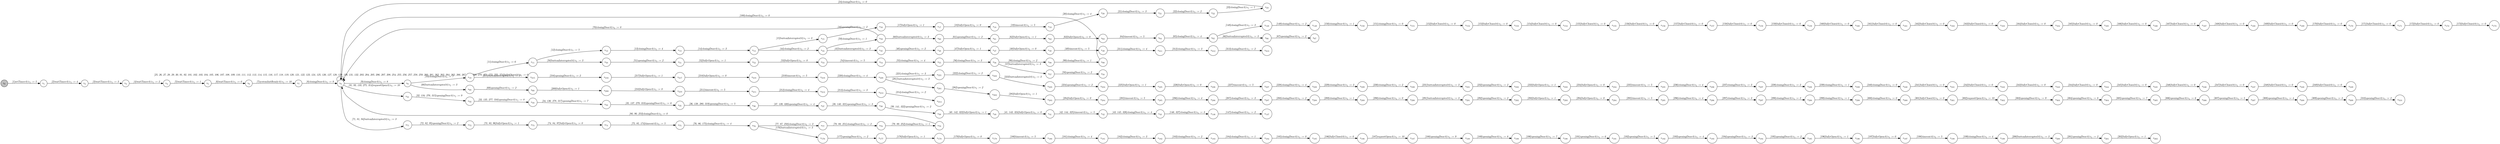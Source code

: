digraph EFSM{
  graph [rankdir="LR", fontname="Latin Modern Math"];
  node [color="black", fillcolor="white", shape="circle", style="filled", fontname="Latin Modern Math"];
  edge [fontname="Latin Modern Math"];

  s0[fillcolor="gray", label=<s<sub>0</sub>>];
  s1[label=<s<sub>1</sub>>];
  s2[label=<s<sub>2</sub>>];
  s3[label=<s<sub>3</sub>>];
  s4[label=<s<sub>4</sub>>];
  s5[label=<s<sub>5</sub>>];
  s6[label=<s<sub>6</sub>>];
  s7[label=<s<sub>7</sub>>];
  s8[label=<s<sub>8</sub>>];
  s9[label=<s<sub>9</sub>>];
  s10[label=<s<sub>10</sub>>];
  s11[label=<s<sub>11</sub>>];
  s12[label=<s<sub>12</sub>>];
  s13[label=<s<sub>13</sub>>];
  s14[label=<s<sub>14</sub>>];
  s15[label=<s<sub>15</sub>>];
  s16[label=<s<sub>16</sub>>];
  s17[label=<s<sub>17</sub>>];
  s18[label=<s<sub>18</sub>>];
  s19[label=<s<sub>19</sub>>];
  s20[label=<s<sub>20</sub>>];
  s21[label=<s<sub>21</sub>>];
  s22[label=<s<sub>22</sub>>];
  s23[label=<s<sub>23</sub>>];
  s31[label=<s<sub>31</sub>>];
  s32[label=<s<sub>32</sub>>];
  s33[label=<s<sub>33</sub>>];
  s34[label=<s<sub>34</sub>>];
  s35[label=<s<sub>35</sub>>];
  s36[label=<s<sub>36</sub>>];
  s37[label=<s<sub>37</sub>>];
  s38[label=<s<sub>38</sub>>];
  s39[label=<s<sub>39</sub>>];
  s40[label=<s<sub>40</sub>>];
  s41[label=<s<sub>41</sub>>];
  s42[label=<s<sub>42</sub>>];
  s43[label=<s<sub>43</sub>>];
  s44[label=<s<sub>44</sub>>];
  s45[label=<s<sub>45</sub>>];
  s46[label=<s<sub>46</sub>>];
  s47[label=<s<sub>47</sub>>];
  s48[label=<s<sub>48</sub>>];
  s49[label=<s<sub>49</sub>>];
  s50[label=<s<sub>50</sub>>];
  s51[label=<s<sub>51</sub>>];
  s52[label=<s<sub>52</sub>>];
  s53[label=<s<sub>53</sub>>];
  s54[label=<s<sub>54</sub>>];
  s55[label=<s<sub>55</sub>>];
  s56[label=<s<sub>56</sub>>];
  s57[label=<s<sub>57</sub>>];
  s58[label=<s<sub>58</sub>>];
  s59[label=<s<sub>59</sub>>];
  s60[label=<s<sub>60</sub>>];
  s61[label=<s<sub>61</sub>>];
  s62[label=<s<sub>62</sub>>];
  s63[label=<s<sub>63</sub>>];
  s64[label=<s<sub>64</sub>>];
  s65[label=<s<sub>65</sub>>];
  s66[label=<s<sub>66</sub>>];
  s67[label=<s<sub>67</sub>>];
  s68[label=<s<sub>68</sub>>];
  s69[label=<s<sub>69</sub>>];
  s71[label=<s<sub>71</sub>>];
  s72[label=<s<sub>72</sub>>];
  s73[label=<s<sub>73</sub>>];
  s74[label=<s<sub>74</sub>>];
  s75[label=<s<sub>75</sub>>];
  s76[label=<s<sub>76</sub>>];
  s77[label=<s<sub>77</sub>>];
  s78[label=<s<sub>78</sub>>];
  s79[label=<s<sub>79</sub>>];
  s98[label=<s<sub>98</sub>>];
  s99[label=<s<sub>99</sub>>];
  s146[label=<s<sub>146</sub>>];
  s147[label=<s<sub>147</sub>>];
  s148[label=<s<sub>148</sub>>];
  s149[label=<s<sub>149</sub>>];
  s150[label=<s<sub>150</sub>>];
  s151[label=<s<sub>151</sub>>];
  s152[label=<s<sub>152</sub>>];
  s153[label=<s<sub>153</sub>>];
  s154[label=<s<sub>154</sub>>];
  s155[label=<s<sub>155</sub>>];
  s156[label=<s<sub>156</sub>>];
  s157[label=<s<sub>157</sub>>];
  s158[label=<s<sub>158</sub>>];
  s159[label=<s<sub>159</sub>>];
  s160[label=<s<sub>160</sub>>];
  s161[label=<s<sub>161</sub>>];
  s162[label=<s<sub>162</sub>>];
  s163[label=<s<sub>163</sub>>];
  s164[label=<s<sub>164</sub>>];
  s165[label=<s<sub>165</sub>>];
  s166[label=<s<sub>166</sub>>];
  s167[label=<s<sub>167</sub>>];
  s168[label=<s<sub>168</sub>>];
  s169[label=<s<sub>169</sub>>];
  s170[label=<s<sub>170</sub>>];
  s171[label=<s<sub>171</sub>>];
  s172[label=<s<sub>172</sub>>];
  s173[label=<s<sub>173</sub>>];
  s176[label=<s<sub>176</sub>>];
  s177[label=<s<sub>177</sub>>];
  s178[label=<s<sub>178</sub>>];
  s179[label=<s<sub>179</sub>>];
  s180[label=<s<sub>180</sub>>];
  s181[label=<s<sub>181</sub>>];
  s182[label=<s<sub>182</sub>>];
  s183[label=<s<sub>183</sub>>];
  s184[label=<s<sub>184</sub>>];
  s185[label=<s<sub>185</sub>>];
  s186[label=<s<sub>186</sub>>];
  s187[label=<s<sub>187</sub>>];
  s188[label=<s<sub>188</sub>>];
  s189[label=<s<sub>189</sub>>];
  s190[label=<s<sub>190</sub>>];
  s191[label=<s<sub>191</sub>>];
  s192[label=<s<sub>192</sub>>];
  s193[label=<s<sub>193</sub>>];
  s194[label=<s<sub>194</sub>>];
  s195[label=<s<sub>195</sub>>];
  s196[label=<s<sub>196</sub>>];
  s197[label=<s<sub>197</sub>>];
  s198[label=<s<sub>198</sub>>];
  s199[label=<s<sub>199</sub>>];
  s200[label=<s<sub>200</sub>>];
  s201[label=<s<sub>201</sub>>];
  s202[label=<s<sub>202</sub>>];
  s209[label=<s<sub>209</sub>>];
  s210[label=<s<sub>210</sub>>];
  s211[label=<s<sub>211</sub>>];
  s212[label=<s<sub>212</sub>>];
  s213[label=<s<sub>213</sub>>];
  s214[label=<s<sub>214</sub>>];
  s215[label=<s<sub>215</sub>>];
  s216[label=<s<sub>216</sub>>];
  s217[label=<s<sub>217</sub>>];
  s218[label=<s<sub>218</sub>>];
  s219[label=<s<sub>219</sub>>];
  s220[label=<s<sub>220</sub>>];
  s221[label=<s<sub>221</sub>>];
  s222[label=<s<sub>222</sub>>];
  s223[label=<s<sub>223</sub>>];
  s224[label=<s<sub>224</sub>>];
  s225[label=<s<sub>225</sub>>];
  s226[label=<s<sub>226</sub>>];
  s227[label=<s<sub>227</sub>>];
  s228[label=<s<sub>228</sub>>];
  s229[label=<s<sub>229</sub>>];
  s230[label=<s<sub>230</sub>>];
  s231[label=<s<sub>231</sub>>];
  s232[label=<s<sub>232</sub>>];
  s233[label=<s<sub>233</sub>>];
  s234[label=<s<sub>234</sub>>];
  s235[label=<s<sub>235</sub>>];
  s236[label=<s<sub>236</sub>>];
  s237[label=<s<sub>237</sub>>];
  s238[label=<s<sub>238</sub>>];
  s239[label=<s<sub>239</sub>>];
  s240[label=<s<sub>240</sub>>];
  s241[label=<s<sub>241</sub>>];
  s242[label=<s<sub>242</sub>>];
  s243[label=<s<sub>243</sub>>];
  s244[label=<s<sub>244</sub>>];
  s245[label=<s<sub>245</sub>>];
  s246[label=<s<sub>246</sub>>];
  s247[label=<s<sub>247</sub>>];
  s248[label=<s<sub>248</sub>>];
  s249[label=<s<sub>249</sub>>];
  s281[label=<s<sub>281</sub>>];
  s282[label=<s<sub>282</sub>>];
  s283[label=<s<sub>283</sub>>];
  s284[label=<s<sub>284</sub>>];
  s285[label=<s<sub>285</sub>>];
  s286[label=<s<sub>286</sub>>];
  s287[label=<s<sub>287</sub>>];
  s288[label=<s<sub>288</sub>>];
  s289[label=<s<sub>289</sub>>];
  s290[label=<s<sub>290</sub>>];
  s291[label=<s<sub>291</sub>>];
  s292[label=<s<sub>292</sub>>];
  s293[label=<s<sub>293</sub>>];
  s294[label=<s<sub>294</sub>>];
  s295[label=<s<sub>295</sub>>];
  s296[label=<s<sub>296</sub>>];
  s297[label=<s<sub>297</sub>>];
  s298[label=<s<sub>298</sub>>];
  s299[label=<s<sub>299</sub>>];
  s300[label=<s<sub>300</sub>>];
  s301[label=<s<sub>301</sub>>];
  s302[label=<s<sub>302</sub>>];
  s303[label=<s<sub>303</sub>>];
  s304[label=<s<sub>304</sub>>];
  s305[label=<s<sub>305</sub>>];
  s306[label=<s<sub>306</sub>>];
  s307[label=<s<sub>307</sub>>];
  s308[label=<s<sub>308</sub>>];
  s309[label=<s<sub>309</sub>>];
  s310[label=<s<sub>310</sub>>];
  s311[label=<s<sub>311</sub>>];
  s312[label=<s<sub>312</sub>>];
  s313[label=<s<sub>313</sub>>];

  s0->s1[label=<<i> [1]setTimer:0/o<sub>1</sub> := 5</i>>];
  s1->s2[label=<<i> [2]waitTimer:0/o<sub>1</sub> := 4</i>>];
  s2->s3[label=<<i> [3]waitTimer:0/o<sub>1</sub> := 3</i>>];
  s3->s4[label=<<i> [4]waitTimer:0/o<sub>1</sub> := 2</i>>];
  s4->s5[label=<<i> [5]waitTimer:0/o<sub>1</sub> := 1</i>>];
  s5->s6[label=<<i> [6]waitTimer:0/o<sub>1</sub> := 0</i>>];
  s6->s7[label=<<i> [7]systemInitReady:0/o<sub>1</sub> := 10</i>>];
  s7->s8[label=<<i> [8]closingDoor:0/o<sub>1</sub> := 9</i>>];
  s8->s9[label=<<i> [9]closingDoor:0/o<sub>1</sub> := 8</i>>];
  s9->s10[label=<<i> [10]closingDoor:0/o<sub>1</sub> := 7</i>>];
  s10->s11[label=<<i> [11]closingDoor:0/o<sub>1</sub> := 6</i>>];
  s11->s12[label=<<i> [12]closingDoor:0/o<sub>1</sub> := 5</i>>];
  s12->s13[label=<<i> [13]closingDoor:0/o<sub>1</sub> := 4</i>>];
  s13->s14[label=<<i> [14]closingDoor:0/o<sub>1</sub> := 3</i>>];
  s14->s15[label=<<i> [15]buttonInterrupted:0/o<sub>1</sub> := 3</i>>];
  s15->s16[label=<<i> [16]openingDoor:0/o<sub>1</sub> := 2</i>>];
  s16->s17[label=<<i> [17]fullyOpen:0/o<sub>1</sub> := 1</i>>];
  s17->s18[label=<<i> [18]fullyOpen:0/o<sub>1</sub> := 0</i>>];
  s18->s19[label=<<i> [19]timeout:0/o<sub>1</sub> := 5</i>>];
  s19->s20[label=<<i> [20]closingDoor:0/o<sub>1</sub> := 4</i>>];
  s20->s21[label=<<i> [21]closingDoor:0/o<sub>1</sub> := 3</i>>];
  s21->s22[label=<<i> [22]closingDoor:0/o<sub>1</sub> := 2</i>>];
  s22->s23[label=<<i> [23]closingDoor:0/o<sub>1</sub> := 1</i>>];
  s23->s8[label=<<i> [24]closingDoor:0/o<sub>1</sub> := 0</i>>];
  s14->s44[label=<<i> [44]closingDoor:0/o<sub>1</sub> := 2</i>>];
  s44->s45[label=<<i> [45]buttonInterrupted:0/o<sub>1</sub> := 3</i>>];
  s45->s46[label=<<i> [46]openingDoor:0/o<sub>1</sub> := 2</i>>];
  s46->s47[label=<<i> [47]fullyOpen:0/o<sub>1</sub> := 1</i>>];
  s47->s48[label=<<i> [48]fullyOpen:0/o<sub>1</sub> := 0</i>>];
  s48->s49[label=<<i> [49]timeout:0/o<sub>1</sub> := 5</i>>];
  s11->s50[label=<<i> [50]buttonInterrupted:0/o<sub>1</sub> := 3</i>>];
  s50->s51[label=<<i> [51]openingDoor:0/o<sub>1</sub> := 2</i>>];
  s51->s52[label=<<i> [52]fullyOpen:0/o<sub>1</sub> := 1</i>>];
  s52->s53[label=<<i> [53]fullyOpen:0/o<sub>1</sub> := 0</i>>];
  s53->s54[label=<<i> [54]timeout:0/o<sub>1</sub> := 5</i>>];
  s54->s55[label=<<i> [55]closingDoor:0/o<sub>1</sub> := 4</i>>];
  s55->s56[label=<<i> [56]closingDoor:0/o<sub>1</sub> := 3</i>>];
  s56->s57[label=<<i> [57]buttonInterrupted:0/o<sub>1</sub> := 3</i>>];
  s57->s58[label=<<i> [58]openingDoor:0/o<sub>1</sub> := 2</i>>];
  s44->s59[label=<<i> [59]closingDoor:0/o<sub>1</sub> := 1</i>>];
  s59->s60[label=<<i> [60]buttonInterrupted:0/o<sub>1</sub> := 3</i>>];
  s60->s61[label=<<i> [61]openingDoor:0/o<sub>1</sub> := 2</i>>];
  s61->s62[label=<<i> [62]fullyOpen:0/o<sub>1</sub> := 1</i>>];
  s62->s63[label=<<i> [63]fullyOpen:0/o<sub>1</sub> := 0</i>>];
  s63->s64[label=<<i> [64]timeout:0/o<sub>1</sub> := 5</i>>];
  s64->s65[label=<<i> [65]closingDoor:0/o<sub>1</sub> := 4</i>>];
  s65->s66[label=<<i> [66]buttonInterrupted:0/o<sub>1</sub> := 3</i>>];
  s66->s67[label=<<i> [67]openingDoor:0/o<sub>1</sub> := 2</i>>];
  s9->s68[label=<<i> [68]buttonInterrupted:0/o<sub>1</sub> := 3</i>>];
  s68->s69[label=<<i> [69]openingDoor:0/o<sub>1</sub> := 2</i>>];
  s59->s8[label=<<i> [70]closingDoor:0/o<sub>1</sub> := 0</i>>];
  s8->s71[label=<<i> [71, 81, 94]buttonInterrupted:0/o<sub>1</sub> := 3</i>>];
  s71->s72[label=<<i> [72, 82, 95]openingDoor:0/o<sub>1</sub> := 2</i>>];
  s72->s73[label=<<i> [73, 83, 96]fullyOpen:0/o<sub>1</sub> := 1</i>>];
  s73->s74[label=<<i> [74, 84, 97]fullyOpen:0/o<sub>1</sub> := 0</i>>];
  s56->s98[label=<<i> [98]closingDoor:0/o<sub>1</sub> := 2</i>>];
  s98->s99[label=<<i> [99]closingDoor:0/o<sub>1</sub> := 1</i>>];
  s99->s8[label=<<i> [100]closingDoor:0/o<sub>1</sub> := 0</i>>];
  s8->s8[label=<<i> [25, 26, 27, 28, 29, 30, 91, 92, 101, 102, 103, 104, 105, 106, 107, 108, 109, 110, 111, 112, 113, 114, 115, 116, 117, 118, 119, 120, 121, 122, 123, 124, 125, 126, 127, 128, 129, 130, 131, 132, 203, 204, 205, 206, 207, 208, 254, 255, 256, 257, 258, 259, 260, 261, 262, 263, 264, 265, 266, 267, 268, 269, 270, 271, 272, 273, 274]fullyClosed:0/o<sub>1</sub> := 0</i>>];
  s36->s37[label=<<i> [37, 139, 320]openingDoor:0/o<sub>1</sub> := 4</i>>];
  s37->s38[label=<<i> [38, 140, 321]openingDoor:0/o<sub>1</sub> := 3</i>>];
  s38->s39[label=<<i> [39, 141, 322]openingDoor:0/o<sub>1</sub> := 2</i>>];
  s39->s40[label=<<i> [40, 142, 323]fullyOpen:0/o<sub>1</sub> := 1</i>>];
  s40->s41[label=<<i> [41, 143, 324]fullyOpen:0/o<sub>1</sub> := 0</i>>];
  s41->s42[label=<<i> [42, 144, 325]timeout:0/o<sub>1</sub> := 5</i>>];
  s42->s43[label=<<i> [43, 145, 326]closingDoor:0/o<sub>1</sub> := 4</i>>];
  s43->s146[label=<<i> [146, 327]closingDoor:0/o<sub>1</sub> := 3</i>>];
  s146->s147[label=<<i> [147]closingDoor:0/o<sub>1</sub> := 2</i>>];
  s65->s148[label=<<i> [148]closingDoor:0/o<sub>1</sub> := 3</i>>];
  s148->s149[label=<<i> [149]closingDoor:0/o<sub>1</sub> := 2</i>>];
  s149->s150[label=<<i> [150]closingDoor:0/o<sub>1</sub> := 1</i>>];
  s150->s151[label=<<i> [151]closingDoor:0/o<sub>1</sub> := 0</i>>];
  s151->s152[label=<<i> [152]fullyClosed:0/o<sub>1</sub> := 0</i>>];
  s152->s153[label=<<i> [153]fullyClosed:0/o<sub>1</sub> := 0</i>>];
  s153->s154[label=<<i> [154]fullyClosed:0/o<sub>1</sub> := 0</i>>];
  s154->s155[label=<<i> [155]fullyClosed:0/o<sub>1</sub> := 0</i>>];
  s155->s156[label=<<i> [156]fullyClosed:0/o<sub>1</sub> := 0</i>>];
  s156->s157[label=<<i> [157]fullyClosed:0/o<sub>1</sub> := 0</i>>];
  s157->s158[label=<<i> [158]fullyClosed:0/o<sub>1</sub> := 0</i>>];
  s158->s159[label=<<i> [159]fullyClosed:0/o<sub>1</sub> := 0</i>>];
  s159->s160[label=<<i> [160]fullyClosed:0/o<sub>1</sub> := 0</i>>];
  s160->s161[label=<<i> [161]fullyClosed:0/o<sub>1</sub> := 0</i>>];
  s161->s162[label=<<i> [162]fullyClosed:0/o<sub>1</sub> := 0</i>>];
  s162->s163[label=<<i> [163]fullyClosed:0/o<sub>1</sub> := 0</i>>];
  s163->s164[label=<<i> [164]fullyClosed:0/o<sub>1</sub> := 0</i>>];
  s164->s165[label=<<i> [165]fullyClosed:0/o<sub>1</sub> := 0</i>>];
  s165->s166[label=<<i> [166]fullyClosed:0/o<sub>1</sub> := 0</i>>];
  s166->s167[label=<<i> [167]fullyClosed:0/o<sub>1</sub> := 0</i>>];
  s167->s168[label=<<i> [168]fullyClosed:0/o<sub>1</sub> := 0</i>>];
  s168->s169[label=<<i> [169]fullyClosed:0/o<sub>1</sub> := 0</i>>];
  s169->s170[label=<<i> [170]fullyClosed:0/o<sub>1</sub> := 0</i>>];
  s170->s171[label=<<i> [171]fullyClosed:0/o<sub>1</sub> := 0</i>>];
  s171->s172[label=<<i> [172]fullyClosed:0/o<sub>1</sub> := 0</i>>];
  s172->s173[label=<<i> [173]fullyClosed:0/o<sub>1</sub> := 0</i>>];
  s74->s75[label=<<i> [75, 85, 174]timeout:0/o<sub>1</sub> := 5</i>>];
  s75->s76[label=<<i> [76, 86, 175]closingDoor:0/o<sub>1</sub> := 4</i>>];
  s76->s176[label=<<i> [176]buttonInterrupted:0/o<sub>1</sub> := 3</i>>];
  s176->s177[label=<<i> [177]openingDoor:0/o<sub>1</sub> := 2</i>>];
  s177->s178[label=<<i> [178]fullyOpen:0/o<sub>1</sub> := 1</i>>];
  s178->s179[label=<<i> [179]fullyOpen:0/o<sub>1</sub> := 0</i>>];
  s179->s180[label=<<i> [180]timeout:0/o<sub>1</sub> := 5</i>>];
  s180->s181[label=<<i> [181]closingDoor:0/o<sub>1</sub> := 4</i>>];
  s181->s182[label=<<i> [182]closingDoor:0/o<sub>1</sub> := 3</i>>];
  s182->s183[label=<<i> [183]closingDoor:0/o<sub>1</sub> := 2</i>>];
  s183->s184[label=<<i> [184]closingDoor:0/o<sub>1</sub> := 1</i>>];
  s184->s185[label=<<i> [185]closingDoor:0/o<sub>1</sub> := 0</i>>];
  s185->s186[label=<<i> [186]fullyClosed:0/o<sub>1</sub> := 0</i>>];
  s186->s187[label=<<i> [187]requestOpen:0/o<sub>1</sub> := 10</i>>];
  s187->s188[label=<<i> [188]openingDoor:0/o<sub>1</sub> := 9</i>>];
  s188->s189[label=<<i> [189]openingDoor:0/o<sub>1</sub> := 8</i>>];
  s189->s190[label=<<i> [190]openingDoor:0/o<sub>1</sub> := 7</i>>];
  s190->s191[label=<<i> [191]openingDoor:0/o<sub>1</sub> := 6</i>>];
  s191->s192[label=<<i> [192]openingDoor:0/o<sub>1</sub> := 5</i>>];
  s192->s193[label=<<i> [193]openingDoor:0/o<sub>1</sub> := 4</i>>];
  s193->s194[label=<<i> [194]openingDoor:0/o<sub>1</sub> := 3</i>>];
  s194->s195[label=<<i> [195]openingDoor:0/o<sub>1</sub> := 2</i>>];
  s195->s196[label=<<i> [196]fullyOpen:0/o<sub>1</sub> := 1</i>>];
  s196->s197[label=<<i> [197]fullyOpen:0/o<sub>1</sub> := 0</i>>];
  s197->s198[label=<<i> [198]timeout:0/o<sub>1</sub> := 5</i>>];
  s198->s199[label=<<i> [199]closingDoor:0/o<sub>1</sub> := 4</i>>];
  s199->s200[label=<<i> [200]buttonInterrupted:0/o<sub>1</sub> := 3</i>>];
  s200->s201[label=<<i> [201]openingDoor:0/o<sub>1</sub> := 2</i>>];
  s201->s202[label=<<i> [202]fullyOpen:0/o<sub>1</sub> := 1</i>>];
  s69->s209[label=<<i> [209]fullyOpen:0/o<sub>1</sub> := 1</i>>];
  s209->s210[label=<<i> [210]fullyOpen:0/o<sub>1</sub> := 0</i>>];
  s210->s211[label=<<i> [211]timeout:0/o<sub>1</sub> := 5</i>>];
  s211->s212[label=<<i> [212]closingDoor:0/o<sub>1</sub> := 4</i>>];
  s212->s213[label=<<i> [213]closingDoor:0/o<sub>1</sub> := 3</i>>];
  s213->s214[label=<<i> [214]closingDoor:0/o<sub>1</sub> := 2</i>>];
  s10->s215[label=<<i> [215]buttonInterrupted:0/o<sub>1</sub> := 3</i>>];
  s215->s216[label=<<i> [216]openingDoor:0/o<sub>1</sub> := 2</i>>];
  s216->s217[label=<<i> [217]fullyOpen:0/o<sub>1</sub> := 1</i>>];
  s217->s218[label=<<i> [218]fullyOpen:0/o<sub>1</sub> := 0</i>>];
  s218->s219[label=<<i> [219]timeout:0/o<sub>1</sub> := 5</i>>];
  s219->s220[label=<<i> [220]closingDoor:0/o<sub>1</sub> := 4</i>>];
  s220->s221[label=<<i> [221]closingDoor:0/o<sub>1</sub> := 3</i>>];
  s221->s222[label=<<i> [222]closingDoor:0/o<sub>1</sub> := 2</i>>];
  s222->s223[label=<<i> [223]buttonInterrupted:0/o<sub>1</sub> := 3</i>>];
  s223->s224[label=<<i> [224]openingDoor:0/o<sub>1</sub> := 2</i>>];
  s224->s225[label=<<i> [225]fullyOpen:0/o<sub>1</sub> := 1</i>>];
  s225->s226[label=<<i> [226]fullyOpen:0/o<sub>1</sub> := 0</i>>];
  s226->s227[label=<<i> [227]timeout:0/o<sub>1</sub> := 5</i>>];
  s227->s228[label=<<i> [228]closingDoor:0/o<sub>1</sub> := 4</i>>];
  s228->s229[label=<<i> [229]closingDoor:0/o<sub>1</sub> := 3</i>>];
  s229->s230[label=<<i> [230]closingDoor:0/o<sub>1</sub> := 2</i>>];
  s230->s231[label=<<i> [231]buttonInterrupted:0/o<sub>1</sub> := 3</i>>];
  s231->s232[label=<<i> [232]openingDoor:0/o<sub>1</sub> := 2</i>>];
  s232->s233[label=<<i> [233]fullyOpen:0/o<sub>1</sub> := 1</i>>];
  s233->s234[label=<<i> [234]fullyOpen:0/o<sub>1</sub> := 0</i>>];
  s234->s235[label=<<i> [235]timeout:0/o<sub>1</sub> := 5</i>>];
  s235->s236[label=<<i> [236]closingDoor:0/o<sub>1</sub> := 4</i>>];
  s236->s237[label=<<i> [237]closingDoor:0/o<sub>1</sub> := 3</i>>];
  s237->s238[label=<<i> [238]closingDoor:0/o<sub>1</sub> := 2</i>>];
  s238->s239[label=<<i> [239]closingDoor:0/o<sub>1</sub> := 1</i>>];
  s239->s240[label=<<i> [240]closingDoor:0/o<sub>1</sub> := 0</i>>];
  s240->s241[label=<<i> [241]fullyClosed:0/o<sub>1</sub> := 0</i>>];
  s241->s242[label=<<i> [242]fullyClosed:0/o<sub>1</sub> := 0</i>>];
  s242->s243[label=<<i> [243]fullyClosed:0/o<sub>1</sub> := 0</i>>];
  s243->s244[label=<<i> [244]fullyClosed:0/o<sub>1</sub> := 0</i>>];
  s244->s245[label=<<i> [245]fullyClosed:0/o<sub>1</sub> := 0</i>>];
  s245->s246[label=<<i> [246]fullyClosed:0/o<sub>1</sub> := 0</i>>];
  s246->s247[label=<<i> [247]fullyClosed:0/o<sub>1</sub> := 0</i>>];
  s247->s248[label=<<i> [248]fullyClosed:0/o<sub>1</sub> := 0</i>>];
  s248->s249[label=<<i> [249]fullyClosed:0/o<sub>1</sub> := 0</i>>];
  s76->s77[label=<<i> [77, 87, 250]closingDoor:0/o<sub>1</sub> := 3</i>>];
  s77->s78[label=<<i> [78, 88, 251]closingDoor:0/o<sub>1</sub> := 2</i>>];
  s78->s79[label=<<i> [79, 89, 252]closingDoor:0/o<sub>1</sub> := 1</i>>];
  s79->s8[label=<<i> [80, 90, 253]closingDoor:0/o<sub>1</sub> := 0</i>>];
  s8->s31[label=<<i> [31, 93, 133, 275, 314]requestOpen:0/o<sub>1</sub> := 10</i>>];
  s220->s281[label=<<i> [281]buttonInterrupted:0/o<sub>1</sub> := 3</i>>];
  s281->s282[label=<<i> [282]openingDoor:0/o<sub>1</sub> := 2</i>>];
  s282->s283[label=<<i> [283]fullyOpen:0/o<sub>1</sub> := 1</i>>];
  s283->s284[label=<<i> [284]fullyOpen:0/o<sub>1</sub> := 0</i>>];
  s284->s285[label=<<i> [285]timeout:0/o<sub>1</sub> := 5</i>>];
  s285->s286[label=<<i> [286]closingDoor:0/o<sub>1</sub> := 4</i>>];
  s286->s287[label=<<i> [287]closingDoor:0/o<sub>1</sub> := 3</i>>];
  s287->s288[label=<<i> [288]closingDoor:0/o<sub>1</sub> := 2</i>>];
  s288->s289[label=<<i> [289]closingDoor:0/o<sub>1</sub> := 1</i>>];
  s289->s290[label=<<i> [290]closingDoor:0/o<sub>1</sub> := 0</i>>];
  s290->s291[label=<<i> [291]buttonInterrupted:0/o<sub>1</sub> := 3</i>>];
  s291->s292[label=<<i> [292]openingDoor:0/o<sub>1</sub> := 2</i>>];
  s292->s293[label=<<i> [293]fullyOpen:0/o<sub>1</sub> := 1</i>>];
  s293->s294[label=<<i> [294]fullyOpen:0/o<sub>1</sub> := 0</i>>];
  s294->s295[label=<<i> [295]timeout:0/o<sub>1</sub> := 5</i>>];
  s295->s296[label=<<i> [296]closingDoor:0/o<sub>1</sub> := 4</i>>];
  s296->s297[label=<<i> [297]closingDoor:0/o<sub>1</sub> := 3</i>>];
  s297->s298[label=<<i> [298]closingDoor:0/o<sub>1</sub> := 2</i>>];
  s298->s299[label=<<i> [299]closingDoor:0/o<sub>1</sub> := 1</i>>];
  s299->s300[label=<<i> [300]closingDoor:0/o<sub>1</sub> := 0</i>>];
  s300->s301[label=<<i> [301]fullyClosed:0/o<sub>1</sub> := 0</i>>];
  s301->s302[label=<<i> [302]requestOpen:0/o<sub>1</sub> := 10</i>>];
  s302->s303[label=<<i> [303]openingDoor:0/o<sub>1</sub> := 9</i>>];
  s303->s304[label=<<i> [304]openingDoor:0/o<sub>1</sub> := 8</i>>];
  s304->s305[label=<<i> [305]openingDoor:0/o<sub>1</sub> := 7</i>>];
  s305->s306[label=<<i> [306]openingDoor:0/o<sub>1</sub> := 6</i>>];
  s306->s307[label=<<i> [307]openingDoor:0/o<sub>1</sub> := 5</i>>];
  s307->s308[label=<<i> [308]openingDoor:0/o<sub>1</sub> := 4</i>>];
  s308->s309[label=<<i> [309]openingDoor:0/o<sub>1</sub> := 3</i>>];
  s309->s310[label=<<i> [310]openingDoor:0/o<sub>1</sub> := 2</i>>];
  s49->s311[label=<<i> [311]closingDoor:0/o<sub>1</sub> := 4</i>>];
  s311->s312[label=<<i> [312]closingDoor:0/o<sub>1</sub> := 3</i>>];
  s312->s313[label=<<i> [313]closingDoor:0/o<sub>1</sub> := 2</i>>];
  s31->s32[label=<<i> [32, 134, 276, 315]openingDoor:0/o<sub>1</sub> := 9</i>>];
  s32->s33[label=<<i> [33, 135, 277, 316]openingDoor:0/o<sub>1</sub> := 8</i>>];
  s33->s34[label=<<i> [34, 136, 278, 317]openingDoor:0/o<sub>1</sub> := 7</i>>];
  s34->s35[label=<<i> [35, 137, 279, 318]openingDoor:0/o<sub>1</sub> := 6</i>>];
  s35->s36[label=<<i> [36, 138, 280, 319]openingDoor:0/o<sub>1</sub> := 5</i>>];
}